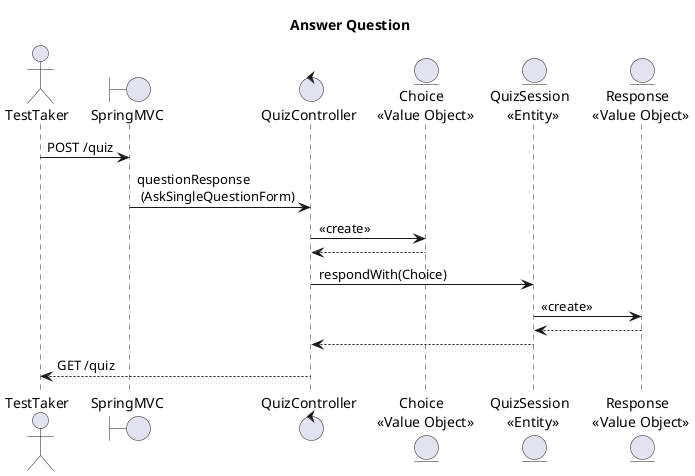 @startuml
title Answer Question

actor       TestTaker as taker
boundary    SpringMVC   as mvc
control     QuizController  as ctrl
entity "Choice \n <<Value Object>>" as choice
entity "QuizSession \n <<Entity>>" as session
entity "Response \n <<Value Object>>" as response

taker -> mvc : POST /quiz
mvc -> ctrl : questionResponse \n (AskSingleQuestionForm)
ctrl -> choice : <<create>>
ctrl <-- choice
ctrl -> session : respondWith(Choice)
session -> response : <<create>>
session <-- response
ctrl <-- session
taker <-- ctrl : GET /quiz
@enduml